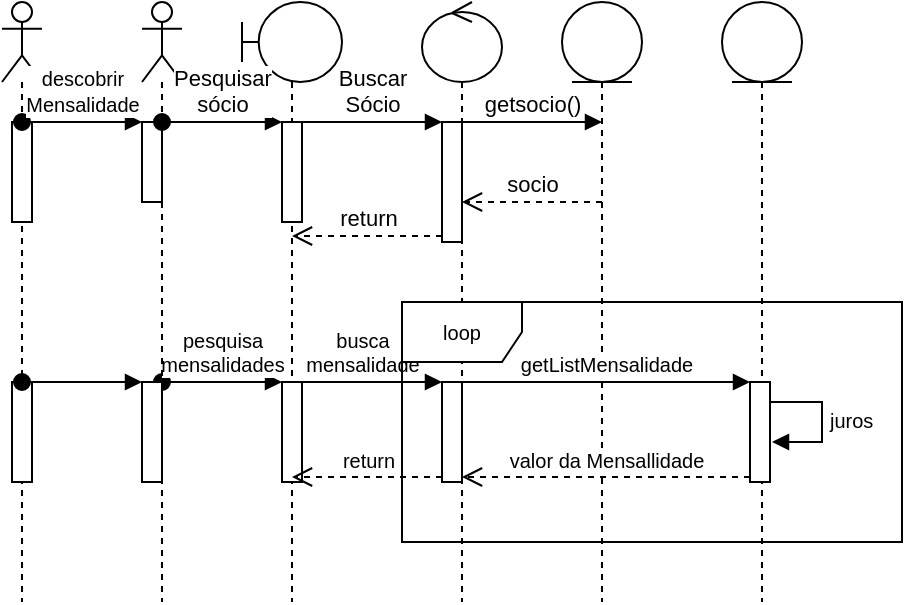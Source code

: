 <mxfile version="18.0.3" type="github">
  <diagram id="C5RBs43oDa-KdzZeNtuy" name="Page-1">
    <mxGraphModel dx="827" dy="483" grid="1" gridSize="10" guides="1" tooltips="1" connect="1" arrows="1" fold="1" page="1" pageScale="1" pageWidth="827" pageHeight="1169" math="0" shadow="0">
      <root>
        <mxCell id="WIyWlLk6GJQsqaUBKTNV-0" />
        <mxCell id="WIyWlLk6GJQsqaUBKTNV-1" parent="WIyWlLk6GJQsqaUBKTNV-0" />
        <mxCell id="IK8AEmKTrprAsrEwXX1D-0" value="" style="shape=umlLifeline;participant=umlActor;perimeter=lifelinePerimeter;whiteSpace=wrap;html=1;container=1;collapsible=0;recursiveResize=0;verticalAlign=top;spacingTop=36;outlineConnect=0;" vertex="1" parent="WIyWlLk6GJQsqaUBKTNV-1">
          <mxGeometry x="70" y="120" width="20" height="300" as="geometry" />
        </mxCell>
        <mxCell id="IK8AEmKTrprAsrEwXX1D-23" value="" style="html=1;points=[];perimeter=orthogonalPerimeter;fontSize=10;" vertex="1" parent="IK8AEmKTrprAsrEwXX1D-0">
          <mxGeometry x="5" y="190" width="10" height="50" as="geometry" />
        </mxCell>
        <mxCell id="IK8AEmKTrprAsrEwXX1D-24" value="" style="html=1;points=[];perimeter=orthogonalPerimeter;fontSize=10;" vertex="1" parent="IK8AEmKTrprAsrEwXX1D-0">
          <mxGeometry x="5" y="60" width="10" height="50" as="geometry" />
        </mxCell>
        <mxCell id="IK8AEmKTrprAsrEwXX1D-1" value="" style="shape=umlLifeline;participant=umlBoundary;perimeter=lifelinePerimeter;whiteSpace=wrap;html=1;container=1;collapsible=0;recursiveResize=0;verticalAlign=top;spacingTop=36;outlineConnect=0;" vertex="1" parent="WIyWlLk6GJQsqaUBKTNV-1">
          <mxGeometry x="190" y="120" width="50" height="300" as="geometry" />
        </mxCell>
        <mxCell id="IK8AEmKTrprAsrEwXX1D-21" value="" style="html=1;points=[];perimeter=orthogonalPerimeter;fontSize=10;" vertex="1" parent="IK8AEmKTrprAsrEwXX1D-1">
          <mxGeometry x="20" y="190" width="10" height="50" as="geometry" />
        </mxCell>
        <mxCell id="IK8AEmKTrprAsrEwXX1D-22" value="pesquisa&lt;br&gt;mensalidades" style="html=1;verticalAlign=bottom;startArrow=oval;endArrow=block;startSize=8;rounded=0;fontSize=10;" edge="1" target="IK8AEmKTrprAsrEwXX1D-21" parent="IK8AEmKTrprAsrEwXX1D-1">
          <mxGeometry relative="1" as="geometry">
            <mxPoint x="-40" y="190" as="sourcePoint" />
          </mxGeometry>
        </mxCell>
        <mxCell id="IK8AEmKTrprAsrEwXX1D-2" value="" style="shape=umlLifeline;participant=umlActor;perimeter=lifelinePerimeter;whiteSpace=wrap;html=1;container=1;collapsible=0;recursiveResize=0;verticalAlign=top;spacingTop=36;outlineConnect=0;" vertex="1" parent="WIyWlLk6GJQsqaUBKTNV-1">
          <mxGeometry x="140" y="120" width="20" height="300" as="geometry" />
        </mxCell>
        <mxCell id="IK8AEmKTrprAsrEwXX1D-3" value="" style="shape=umlLifeline;participant=umlEntity;perimeter=lifelinePerimeter;whiteSpace=wrap;html=1;container=1;collapsible=0;recursiveResize=0;verticalAlign=top;spacingTop=36;outlineConnect=0;" vertex="1" parent="WIyWlLk6GJQsqaUBKTNV-1">
          <mxGeometry x="350" y="120" width="40" height="300" as="geometry" />
        </mxCell>
        <mxCell id="IK8AEmKTrprAsrEwXX1D-4" value="" style="shape=umlLifeline;participant=umlEntity;perimeter=lifelinePerimeter;whiteSpace=wrap;html=1;container=1;collapsible=0;recursiveResize=0;verticalAlign=top;spacingTop=36;outlineConnect=0;" vertex="1" parent="WIyWlLk6GJQsqaUBKTNV-1">
          <mxGeometry x="430" y="120" width="40" height="300" as="geometry" />
        </mxCell>
        <mxCell id="IK8AEmKTrprAsrEwXX1D-28" value="" style="html=1;points=[];perimeter=orthogonalPerimeter;fontSize=10;" vertex="1" parent="IK8AEmKTrprAsrEwXX1D-4">
          <mxGeometry x="14" y="190" width="10" height="50" as="geometry" />
        </mxCell>
        <mxCell id="IK8AEmKTrprAsrEwXX1D-5" value="" style="shape=umlLifeline;participant=umlControl;perimeter=lifelinePerimeter;whiteSpace=wrap;html=1;container=1;collapsible=0;recursiveResize=0;verticalAlign=top;spacingTop=36;outlineConnect=0;" vertex="1" parent="WIyWlLk6GJQsqaUBKTNV-1">
          <mxGeometry x="280" y="120" width="40" height="300" as="geometry" />
        </mxCell>
        <mxCell id="IK8AEmKTrprAsrEwXX1D-25" value="" style="html=1;points=[];perimeter=orthogonalPerimeter;fontSize=10;" vertex="1" parent="IK8AEmKTrprAsrEwXX1D-5">
          <mxGeometry x="10" y="190" width="10" height="50" as="geometry" />
        </mxCell>
        <mxCell id="IK8AEmKTrprAsrEwXX1D-26" value="busca&lt;br&gt;mensalidade" style="html=1;verticalAlign=bottom;endArrow=block;entryX=0;entryY=0;rounded=0;fontSize=10;" edge="1" target="IK8AEmKTrprAsrEwXX1D-25" parent="IK8AEmKTrprAsrEwXX1D-5">
          <mxGeometry relative="1" as="geometry">
            <mxPoint x="-70" y="190" as="sourcePoint" />
          </mxGeometry>
        </mxCell>
        <mxCell id="IK8AEmKTrprAsrEwXX1D-6" value="" style="html=1;points=[];perimeter=orthogonalPerimeter;" vertex="1" parent="WIyWlLk6GJQsqaUBKTNV-1">
          <mxGeometry x="140" y="180" width="10" height="40" as="geometry" />
        </mxCell>
        <mxCell id="IK8AEmKTrprAsrEwXX1D-7" value="&lt;font style=&quot;font-size: 10px;&quot;&gt;descobrir&lt;br&gt;Mensalidade&lt;/font&gt;" style="html=1;verticalAlign=bottom;startArrow=oval;endArrow=block;startSize=8;rounded=0;" edge="1" target="IK8AEmKTrprAsrEwXX1D-6" parent="WIyWlLk6GJQsqaUBKTNV-1">
          <mxGeometry relative="1" as="geometry">
            <mxPoint x="80" y="180" as="sourcePoint" />
          </mxGeometry>
        </mxCell>
        <mxCell id="IK8AEmKTrprAsrEwXX1D-8" value="" style="html=1;points=[];perimeter=orthogonalPerimeter;" vertex="1" parent="WIyWlLk6GJQsqaUBKTNV-1">
          <mxGeometry x="210" y="180" width="10" height="50" as="geometry" />
        </mxCell>
        <mxCell id="IK8AEmKTrprAsrEwXX1D-9" value="Pesquisar&lt;br&gt;sócio" style="html=1;verticalAlign=bottom;startArrow=oval;endArrow=block;startSize=8;rounded=0;" edge="1" target="IK8AEmKTrprAsrEwXX1D-8" parent="WIyWlLk6GJQsqaUBKTNV-1">
          <mxGeometry relative="1" as="geometry">
            <mxPoint x="150" y="180" as="sourcePoint" />
          </mxGeometry>
        </mxCell>
        <mxCell id="IK8AEmKTrprAsrEwXX1D-10" value="" style="html=1;points=[];perimeter=orthogonalPerimeter;" vertex="1" parent="WIyWlLk6GJQsqaUBKTNV-1">
          <mxGeometry x="290" y="180" width="10" height="60" as="geometry" />
        </mxCell>
        <mxCell id="IK8AEmKTrprAsrEwXX1D-11" value="Buscar&lt;br&gt;Sócio" style="html=1;verticalAlign=bottom;endArrow=block;entryX=0;entryY=0;rounded=0;" edge="1" target="IK8AEmKTrprAsrEwXX1D-10" parent="WIyWlLk6GJQsqaUBKTNV-1">
          <mxGeometry relative="1" as="geometry">
            <mxPoint x="220" y="180" as="sourcePoint" />
          </mxGeometry>
        </mxCell>
        <mxCell id="IK8AEmKTrprAsrEwXX1D-12" value="return" style="html=1;verticalAlign=bottom;endArrow=open;dashed=1;endSize=8;exitX=0;exitY=0.95;rounded=0;" edge="1" source="IK8AEmKTrprAsrEwXX1D-10" parent="WIyWlLk6GJQsqaUBKTNV-1" target="IK8AEmKTrprAsrEwXX1D-1">
          <mxGeometry relative="1" as="geometry">
            <mxPoint x="220" y="256" as="targetPoint" />
          </mxGeometry>
        </mxCell>
        <mxCell id="IK8AEmKTrprAsrEwXX1D-15" value="getsocio()" style="html=1;verticalAlign=bottom;endArrow=block;entryX=0;entryY=0;rounded=0;" edge="1" parent="WIyWlLk6GJQsqaUBKTNV-1">
          <mxGeometry relative="1" as="geometry">
            <mxPoint x="300" y="180" as="sourcePoint" />
            <mxPoint x="370" y="180.0" as="targetPoint" />
          </mxGeometry>
        </mxCell>
        <mxCell id="IK8AEmKTrprAsrEwXX1D-16" value="socio" style="html=1;verticalAlign=bottom;endArrow=open;dashed=1;endSize=8;exitX=0;exitY=0.95;rounded=0;" edge="1" parent="WIyWlLk6GJQsqaUBKTNV-1">
          <mxGeometry relative="1" as="geometry">
            <mxPoint x="300" y="220" as="targetPoint" />
            <mxPoint x="370" y="220" as="sourcePoint" />
          </mxGeometry>
        </mxCell>
        <mxCell id="IK8AEmKTrprAsrEwXX1D-17" value="" style="html=1;points=[];perimeter=orthogonalPerimeter;fontSize=10;" vertex="1" parent="WIyWlLk6GJQsqaUBKTNV-1">
          <mxGeometry x="140" y="310" width="10" height="50" as="geometry" />
        </mxCell>
        <mxCell id="IK8AEmKTrprAsrEwXX1D-18" value="" style="html=1;verticalAlign=bottom;startArrow=oval;endArrow=block;startSize=8;rounded=0;fontSize=10;" edge="1" target="IK8AEmKTrprAsrEwXX1D-17" parent="WIyWlLk6GJQsqaUBKTNV-1">
          <mxGeometry relative="1" as="geometry">
            <mxPoint x="80" y="310" as="sourcePoint" />
          </mxGeometry>
        </mxCell>
        <mxCell id="IK8AEmKTrprAsrEwXX1D-27" value="return" style="html=1;verticalAlign=bottom;endArrow=open;dashed=1;endSize=8;exitX=0;exitY=0.95;rounded=0;fontSize=10;" edge="1" source="IK8AEmKTrprAsrEwXX1D-25" parent="WIyWlLk6GJQsqaUBKTNV-1" target="IK8AEmKTrprAsrEwXX1D-1">
          <mxGeometry relative="1" as="geometry">
            <mxPoint x="210" y="386" as="targetPoint" />
          </mxGeometry>
        </mxCell>
        <mxCell id="IK8AEmKTrprAsrEwXX1D-29" value="getListMensalidade" style="html=1;verticalAlign=bottom;endArrow=block;entryX=0;entryY=0;rounded=0;fontSize=10;" edge="1" target="IK8AEmKTrprAsrEwXX1D-28" parent="WIyWlLk6GJQsqaUBKTNV-1" source="IK8AEmKTrprAsrEwXX1D-5">
          <mxGeometry relative="1" as="geometry">
            <mxPoint x="374" y="300" as="sourcePoint" />
          </mxGeometry>
        </mxCell>
        <mxCell id="IK8AEmKTrprAsrEwXX1D-30" value="valor da Mensallidade" style="html=1;verticalAlign=bottom;endArrow=open;dashed=1;endSize=8;exitX=0;exitY=0.95;rounded=0;fontSize=10;" edge="1" source="IK8AEmKTrprAsrEwXX1D-28" parent="WIyWlLk6GJQsqaUBKTNV-1" target="IK8AEmKTrprAsrEwXX1D-5">
          <mxGeometry relative="1" as="geometry">
            <mxPoint x="374" y="376" as="targetPoint" />
          </mxGeometry>
        </mxCell>
        <mxCell id="IK8AEmKTrprAsrEwXX1D-32" value="juros" style="edgeStyle=orthogonalEdgeStyle;html=1;align=left;spacingLeft=2;endArrow=block;rounded=0;entryX=1;entryY=0;fontSize=10;exitX=0.6;exitY=0.663;exitDx=0;exitDy=0;exitPerimeter=0;" edge="1" parent="WIyWlLk6GJQsqaUBKTNV-1" source="IK8AEmKTrprAsrEwXX1D-4">
          <mxGeometry relative="1" as="geometry">
            <mxPoint x="460" y="320" as="sourcePoint" />
            <Array as="points">
              <mxPoint x="454" y="320" />
              <mxPoint x="480" y="320" />
              <mxPoint x="480" y="340" />
            </Array>
            <mxPoint x="455" y="340" as="targetPoint" />
          </mxGeometry>
        </mxCell>
        <mxCell id="IK8AEmKTrprAsrEwXX1D-33" value="loop" style="shape=umlFrame;whiteSpace=wrap;html=1;fontSize=10;" vertex="1" parent="WIyWlLk6GJQsqaUBKTNV-1">
          <mxGeometry x="270" y="270" width="250" height="120" as="geometry" />
        </mxCell>
      </root>
    </mxGraphModel>
  </diagram>
</mxfile>
